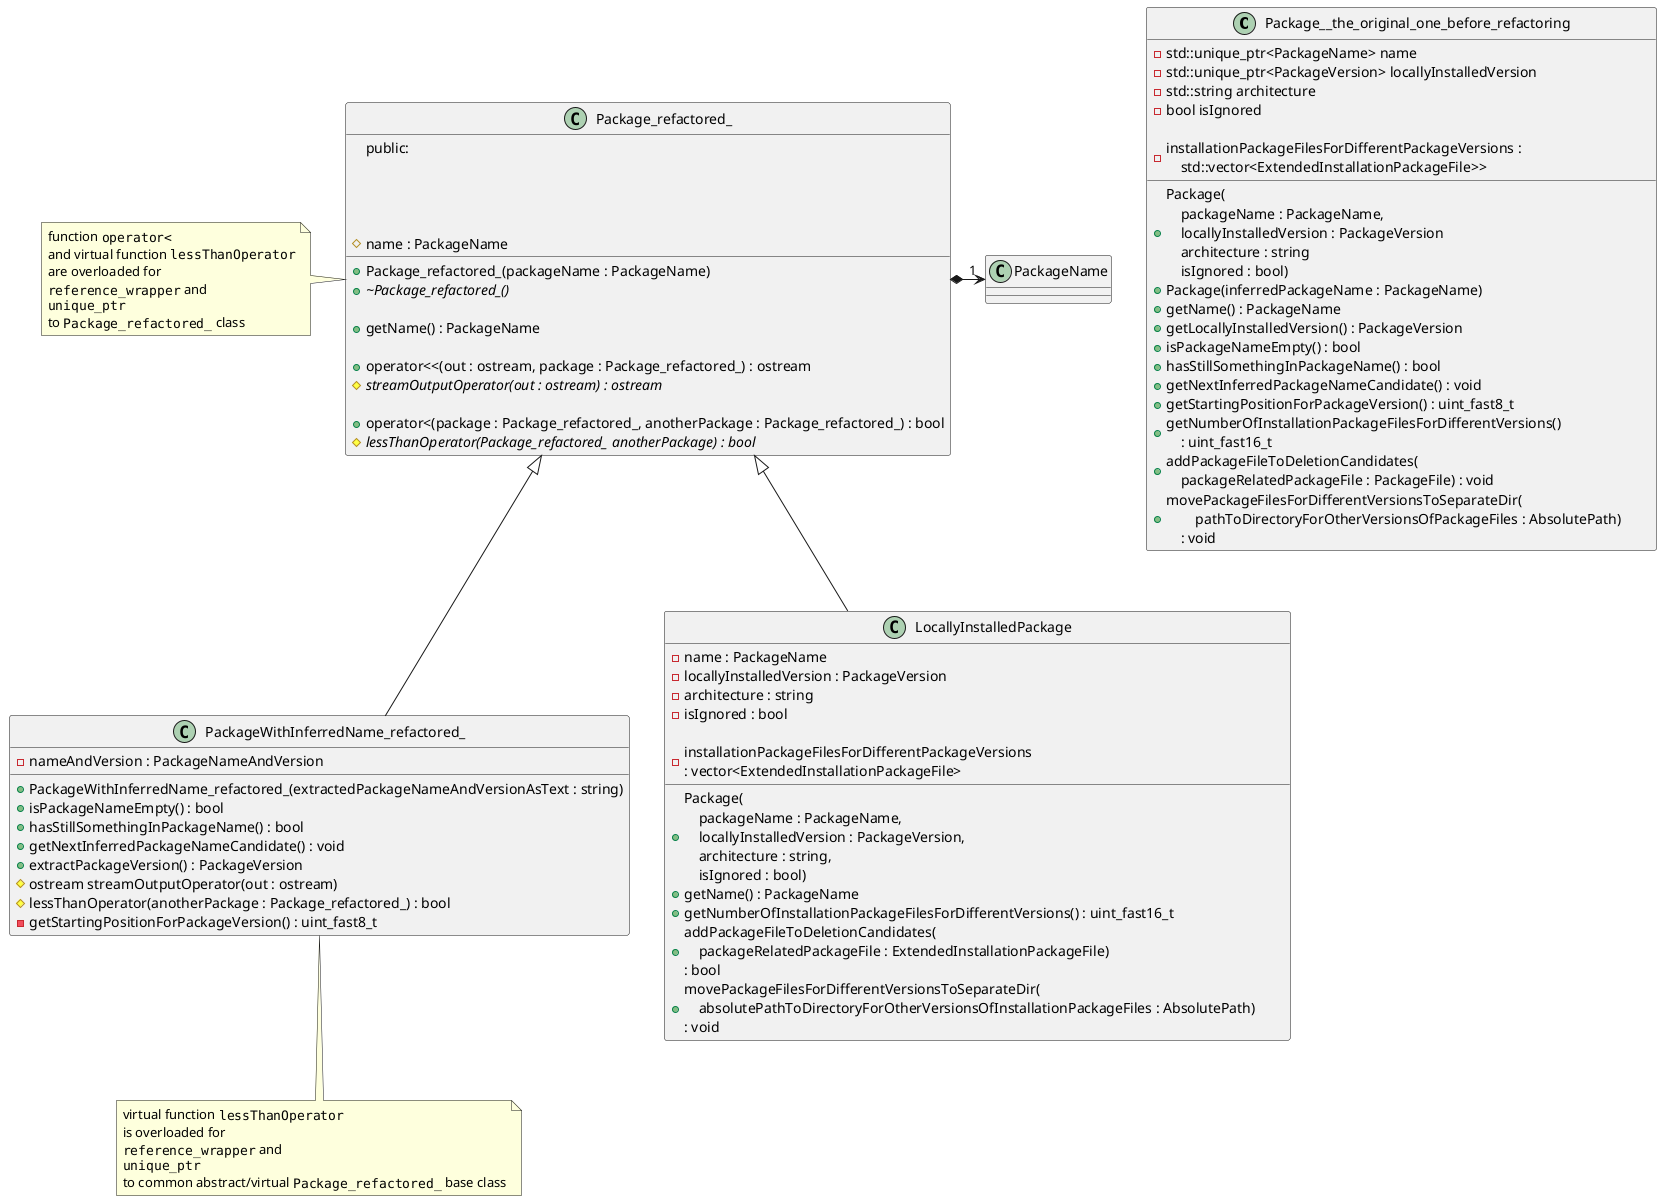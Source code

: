 @startuml

'Proposed solutions to avoid assigning reference member attributes to temporary values in single-argument constructor:
' - Inheritance/Implementation of interface - a class with only pure virtual functions with commonfunctions
'   - overkill/not necessary - I don't use them in one container, neither I want to complicate my code with abstractions for simplicity and understandability
' - Splitting one 'PackageFile'
'   - to two classes
'   - then encapsulate the 'string' type 'filname' and 'absolutePath' member variables to custom defined classes 'Filename' and 'AbsolutePath' for expressivenes
'   - Accepted solution

class Package__the_original_one_before_refactoring {
    + Package(\
        \n    packageName : PackageName,\
        \n    locallyInstalledVersion : PackageVersion\
        \n    architecture : string\
        \n    isIgnored : bool)
    + Package(inferredPackageName : PackageName)
    + getName() : PackageName
    + getLocallyInstalledVersion() : PackageVersion
    + isPackageNameEmpty() : bool
    + hasStillSomethingInPackageName() : bool
    + getNextInferredPackageNameCandidate() : void
    + getStartingPositionForPackageVersion() : uint_fast8_t
    + getNumberOfInstallationPackageFilesForDifferentVersions()\
        \n    : uint_fast16_t
    + addPackageFileToDeletionCandidates(\
        \n    packageRelatedPackageFile : PackageFile) : void
    + movePackageFilesForDifferentVersionsToSeparateDir(\
        \n        pathToDirectoryForOtherVersionsOfPackageFiles : AbsolutePath)\
        \n    : void

    - std::unique_ptr<PackageName> name
    - std::unique_ptr<PackageVersion> locallyInstalledVersion
    - std::string architecture
    - bool isIgnored

    - installationPackageFilesForDifferentPackageVersions :\
        \n    std::vector<ExtendedInstallationPackageFile>>
}

'Analysis

'TODO make >>> abstract <<< from the 'class Package_refactored_' ?
class Package_refactored_ {
public:
    + Package_refactored_(packageName : PackageName)
    + {abstract} ~Package_refactored_()

    + getName() : PackageName

    + operator<<(out : ostream, package : Package_refactored_) : ostream
    # {abstract} streamOutputOperator(out : ostream) : ostream

    + operator<(package : Package_refactored_, anotherPackage : Package_refactored_) : bool
    # {abstract} lessThanOperator(Package_refactored_ anotherPackage) : bool

    # name : PackageName
}

note left of Package_refactored_: function ""operator<""\nand virtual function ""lessThanOperator""\nare overloaded for\n""reference_wrapper"" and\n""unique_ptr""\nto ""Package_refactored_"" class

Package_refactored_ *-r-> "1" PackageName

class PackageWithInferredName_refactored_ {
    + PackageWithInferredName_refactored_(extractedPackageNameAndVersionAsText : string)
    + isPackageNameEmpty() : bool
    + hasStillSomethingInPackageName() : bool
    + getNextInferredPackageNameCandidate() : void
    + extractPackageVersion() : PackageVersion
    # ostream streamOutputOperator(out : ostream)
    # lessThanOperator(anotherPackage : Package_refactored_) : bool

    - nameAndVersion : PackageNameAndVersion
    - getStartingPositionForPackageVersion() : uint_fast8_t
}

Package_refactored_ <|-d- PackageWithInferredName_refactored_

note bottom of PackageWithInferredName_refactored_: virtual function ""lessThanOperator""\nis overloaded for\n""reference_wrapper"" and\n""unique_ptr""\nto common abstract/virtual ""Package_refactored_"" base class

class LocallyInstalledPackage {
    + Package(\
    \n    packageName : PackageName,\
    \n    locallyInstalledVersion : PackageVersion,\
    \n    architecture : string,\
    \n    isIgnored : bool)
    + getName() : PackageName
    + getNumberOfInstallationPackageFilesForDifferentVersions() : uint_fast16_t
    + addPackageFileToDeletionCandidates(\
    \n    packageRelatedPackageFile : ExtendedInstallationPackageFile)\
    \n: bool
    + movePackageFilesForDifferentVersionsToSeparateDir(\
        \n    absolutePathToDirectoryForOtherVersionsOfInstallationPackageFiles : AbsolutePath)\
        \n: void
    - name : PackageName
    - locallyInstalledVersion : PackageVersion
    - architecture : string
    - isIgnored : bool

    - installationPackageFilesForDifferentPackageVersions\
    \n: vector<ExtendedInstallationPackageFile>
}

Package_refactored_ <|-d- LocallyInstalledPackage
@enduml
